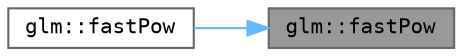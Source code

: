 digraph "glm::fastPow"
{
 // LATEX_PDF_SIZE
  bgcolor="transparent";
  edge [fontname=Terminal,fontsize=10,labelfontname=Helvetica,labelfontsize=10];
  node [fontname=Terminal,fontsize=10,shape=box,height=0.2,width=0.4];
  rankdir="RL";
  Node1 [label="glm::fastPow",height=0.2,width=0.4,color="gray40", fillcolor="grey60", style="filled", fontcolor="black",tooltip=" "];
  Node1 -> Node2 [dir="back",color="steelblue1",style="solid"];
  Node2 [label="glm::fastPow",height=0.2,width=0.4,color="grey40", fillcolor="white", style="filled",URL="$namespaceglm.html#a809153ef320526cb0aa7f07029a22643",tooltip=" "];
}
